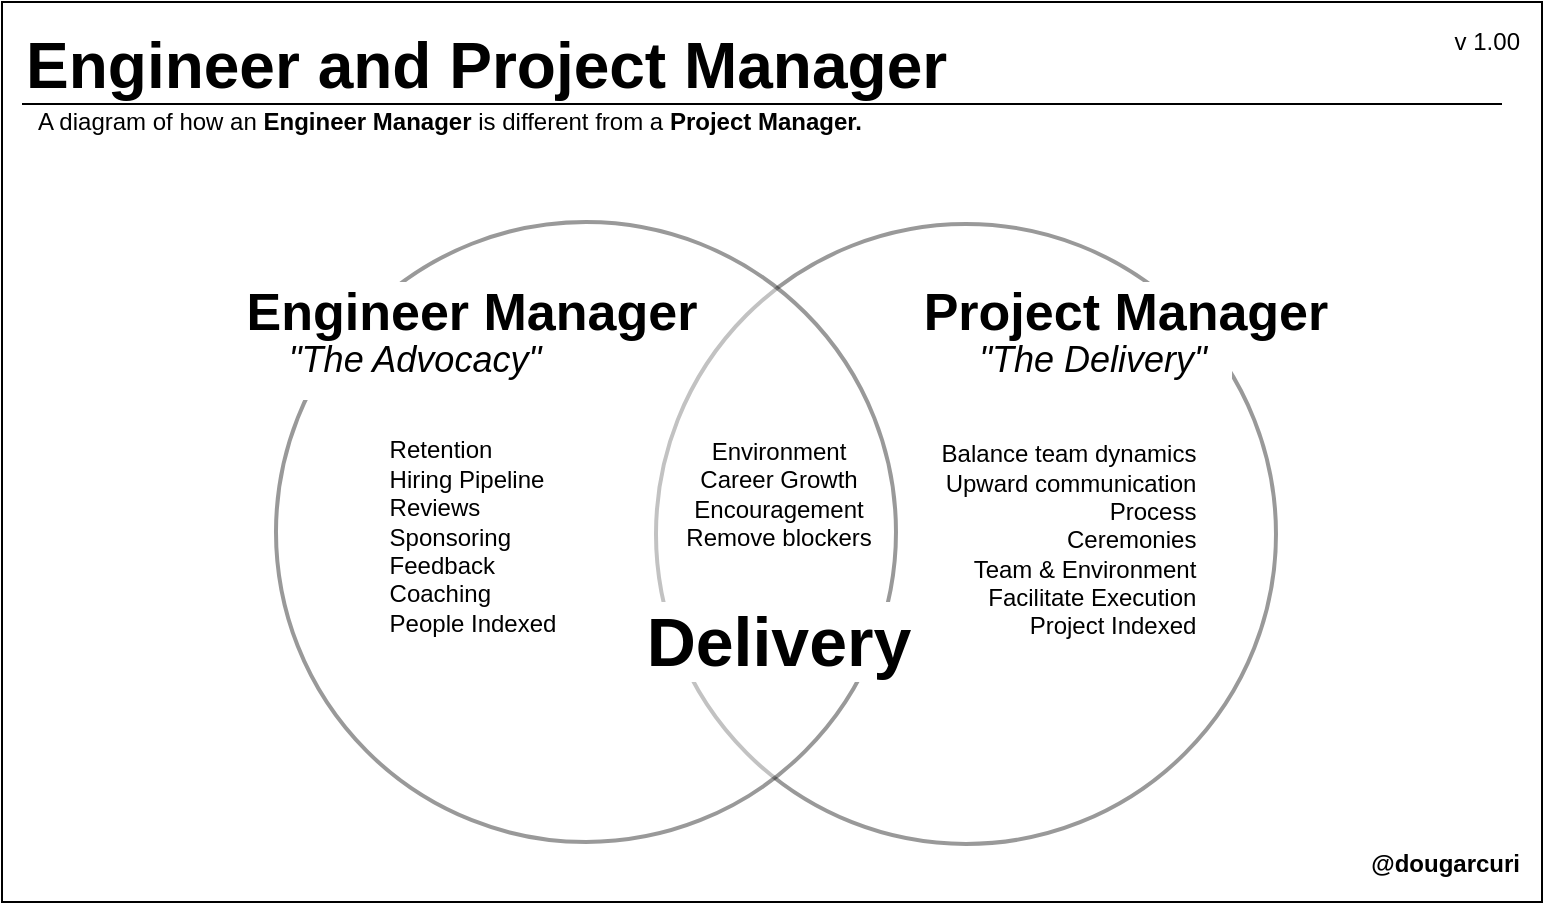 <mxfile version="21.5.0" type="device">
  <diagram name="skills-rep-side" id="MHWd3YjjwrItnfDWymt-">
    <mxGraphModel dx="350" dy="837" grid="1" gridSize="10" guides="1" tooltips="1" connect="1" arrows="1" fold="1" page="1" pageScale="1" pageWidth="850" pageHeight="1100" background="#ffffff" math="0" shadow="0">
      <root>
        <mxCell id="oUjT0-91Q0FkJpxIbzf2-0" />
        <mxCell id="oUjT0-91Q0FkJpxIbzf2-1" parent="oUjT0-91Q0FkJpxIbzf2-0" />
        <mxCell id="oUjT0-91Q0FkJpxIbzf2-2" value="" style="rounded=0;whiteSpace=wrap;html=1;align=center;fillColor=none;" parent="oUjT0-91Q0FkJpxIbzf2-1" vertex="1">
          <mxGeometry x="60" y="120" width="770" height="450" as="geometry" />
        </mxCell>
        <mxCell id="oUjT0-91Q0FkJpxIbzf2-3" value="&lt;b&gt;&lt;font style=&quot;font-size: 32px;&quot;&gt;Engineer and Project Manager&lt;/font&gt;&lt;/b&gt;" style="text;html=1;resizable=0;points=[];autosize=1;align=left;verticalAlign=top;spacingTop=-4;" parent="oUjT0-91Q0FkJpxIbzf2-1" vertex="1">
          <mxGeometry x="70" y="130" width="480" height="50" as="geometry" />
        </mxCell>
        <mxCell id="oUjT0-91Q0FkJpxIbzf2-4" value="&amp;nbsp; A diagram of how an&lt;b&gt; Engineer Manager&lt;/b&gt; is different&amp;nbsp;from a &lt;b&gt;Project Manager.&lt;/b&gt;" style="text;html=1;resizable=0;points=[];align=left;verticalAlign=middle;labelBackgroundColor=#ffffff;" parent="oUjT0-91Q0FkJpxIbzf2-1" vertex="1" connectable="0">
          <mxGeometry x="69.997" y="179.995" as="geometry" />
        </mxCell>
        <mxCell id="oUjT0-91Q0FkJpxIbzf2-5" value="@dougarcuri" style="text;html=1;align=right;verticalAlign=middle;resizable=0;points=[];;autosize=1;fontStyle=1" parent="oUjT0-91Q0FkJpxIbzf2-1" vertex="1">
          <mxGeometry x="730" y="541.0" width="90" height="20" as="geometry" />
        </mxCell>
        <mxCell id="oUjT0-91Q0FkJpxIbzf2-6" value="v 1.00" style="text;html=1;align=right;verticalAlign=middle;resizable=0;points=[];;autosize=1;" parent="oUjT0-91Q0FkJpxIbzf2-1" vertex="1">
          <mxGeometry x="770" y="130" width="50" height="20" as="geometry" />
        </mxCell>
        <mxCell id="dE7qI7JHcUCAQGgcLiXu-0" value="" style="group;fillColor=none;" parent="oUjT0-91Q0FkJpxIbzf2-1" vertex="1" connectable="0">
          <mxGeometry x="180" y="229.997" width="609.997" height="311.0" as="geometry" />
        </mxCell>
        <mxCell id="oUjT0-91Q0FkJpxIbzf2-8" value="" style="ellipse;whiteSpace=wrap;html=1;aspect=fixed;opacity=40;align=right;rotation=90;strokeWidth=2;" parent="dE7qI7JHcUCAQGgcLiXu-0" vertex="1">
          <mxGeometry x="206.997" y="1" width="310" height="310" as="geometry" />
        </mxCell>
        <mxCell id="oUjT0-91Q0FkJpxIbzf2-10" value="" style="ellipse;whiteSpace=wrap;html=1;aspect=fixed;opacity=40;align=right;rotation=90;strokeWidth=2;" parent="dE7qI7JHcUCAQGgcLiXu-0" vertex="1">
          <mxGeometry x="16.997" width="310" height="310" as="geometry" />
        </mxCell>
        <mxCell id="oUjT0-91Q0FkJpxIbzf2-11" value="Delivery" style="text;html=1;strokeColor=none;fillColor=default;align=center;verticalAlign=middle;whiteSpace=wrap;rounded=0;labelBackgroundColor=none;fontSize=34;fontColor=#000000;rotation=0;fontStyle=1" parent="dE7qI7JHcUCAQGgcLiXu-0" vertex="1">
          <mxGeometry x="189.5" y="190" width="157" height="40" as="geometry" />
        </mxCell>
        <mxCell id="oUjT0-91Q0FkJpxIbzf2-12" value="&lt;p style=&quot;line-height: 1.2; margin-top: 0pt; margin-bottom: 0pt;&quot; dir=&quot;ltr&quot;&gt;&lt;/p&gt;&lt;p style=&quot;line-height: 1.2; margin-top: 0pt; margin-bottom: 0pt;&quot; dir=&quot;ltr&quot;&gt;&lt;/p&gt;&lt;p style=&quot;line-height: 1.2; margin-top: 0pt; margin-bottom: 0pt;&quot; dir=&quot;ltr&quot;&gt;&lt;/p&gt;&lt;p style=&quot;line-height: 1.2; margin-top: 0pt; margin-bottom: 0pt;&quot; dir=&quot;ltr&quot;&gt;&lt;/p&gt;&lt;p style=&quot;line-height: 1.2; margin-top: 0pt; margin-bottom: 0pt;&quot; dir=&quot;ltr&quot;&gt;&lt;/p&gt;&lt;p style=&quot;line-height: 1.2; margin-top: 0pt; margin-bottom: 0pt;&quot; dir=&quot;ltr&quot;&gt;&lt;/p&gt;&lt;p style=&quot;line-height: 1.2; margin-top: 0pt; margin-bottom: 0pt;&quot; dir=&quot;ltr&quot;&gt;&lt;/p&gt;&lt;p style=&quot;text-align: left; line-height: 1.2; margin-top: 0pt; margin-bottom: 0pt;&quot; dir=&quot;ltr&quot;&gt;&lt;font style=&quot;font-size: 12px;&quot;&gt;&lt;br&gt;&lt;/font&gt;&lt;/p&gt;&lt;span style=&quot;font-family: Calibri, sans-serif; background-color: transparent; font-variant-numeric: normal; font-variant-east-asian: normal; font-variant-alternates: normal; font-variant-position: normal; vertical-align: baseline;&quot;&gt;&lt;div style=&quot;text-align: left;&quot;&gt;&lt;span style=&quot;background-color: transparent;&quot;&gt;Retention&lt;/span&gt;&lt;/div&gt;&lt;/span&gt;&lt;span style=&quot;font-family: Calibri, sans-serif; background-color: transparent; font-variant-numeric: normal; font-variant-east-asian: normal; font-variant-alternates: normal; font-variant-position: normal; vertical-align: baseline;&quot;&gt;&lt;div style=&quot;text-align: left;&quot;&gt;&lt;span style=&quot;background-color: transparent;&quot;&gt;Hiring Pipeline&lt;/span&gt;&lt;/div&gt;&lt;/span&gt;&lt;span style=&quot;font-family: Calibri, sans-serif; background-color: transparent; font-variant-numeric: normal; font-variant-east-asian: normal; font-variant-alternates: normal; font-variant-position: normal; vertical-align: baseline;&quot;&gt;&lt;div style=&quot;text-align: left;&quot;&gt;&lt;span style=&quot;background-color: transparent;&quot;&gt;Reviews&lt;/span&gt;&lt;/div&gt;&lt;/span&gt;&lt;span style=&quot;font-family: Calibri, sans-serif; background-color: transparent; font-variant-numeric: normal; font-variant-east-asian: normal; font-variant-alternates: normal; font-variant-position: normal; vertical-align: baseline;&quot;&gt;&lt;div style=&quot;text-align: left;&quot;&gt;&lt;span style=&quot;background-color: transparent;&quot;&gt;Sponsoring&lt;/span&gt;&lt;/div&gt;&lt;/span&gt;&lt;span style=&quot;font-family: Calibri, sans-serif; background-color: transparent; font-variant-numeric: normal; font-variant-east-asian: normal; font-variant-alternates: normal; font-variant-position: normal; vertical-align: baseline;&quot;&gt;&lt;div style=&quot;text-align: left;&quot;&gt;&lt;span style=&quot;background-color: transparent;&quot;&gt;Feedback&lt;/span&gt;&lt;/div&gt;&lt;/span&gt;&lt;span style=&quot;font-family: Calibri, sans-serif; background-color: transparent; font-variant-numeric: normal; font-variant-east-asian: normal; font-variant-alternates: normal; font-variant-position: normal; vertical-align: baseline;&quot;&gt;&lt;div style=&quot;text-align: left;&quot;&gt;&lt;span style=&quot;background-color: transparent;&quot;&gt;Coaching&lt;/span&gt;&lt;/div&gt;&lt;/span&gt;&lt;span style=&quot;font-family: Calibri, sans-serif; background-color: transparent; font-variant-numeric: normal; font-variant-east-asian: normal; font-variant-alternates: normal; font-variant-position: normal; vertical-align: baseline;&quot;&gt;&lt;div style=&quot;text-align: left;&quot;&gt;&lt;span style=&quot;background-color: transparent;&quot;&gt;People Indexed&lt;/span&gt;&lt;/div&gt;&lt;/span&gt;&lt;p&gt;&lt;/p&gt;&lt;span id=&quot;docs-internal-guid-f8f91cb1-7fff-f952-4215-82bd4a0a5b76&quot;&gt;&lt;div style=&quot;text-align: left;&quot;&gt;&lt;/div&gt;&lt;/span&gt;" style="text;html=1;align=center;verticalAlign=middle;resizable=0;points=[];autosize=1;strokeColor=none;fillColor=none;rotation=0;" parent="dE7qI7JHcUCAQGgcLiXu-0" vertex="1">
          <mxGeometry x="59.997" y="86" width="110" height="140" as="geometry" />
        </mxCell>
        <mxCell id="oUjT0-91Q0FkJpxIbzf2-14" value="Environment&lt;br&gt;Career Growth&lt;br&gt;Encouragement&lt;br&gt;Remove blockers" style="text;html=1;align=center;verticalAlign=middle;resizable=0;points=[];autosize=1;strokeColor=none;fillColor=none;rotation=0;" parent="dE7qI7JHcUCAQGgcLiXu-0" vertex="1">
          <mxGeometry x="207.997" y="101" width="120" height="70" as="geometry" />
        </mxCell>
        <mxCell id="oUjT0-91Q0FkJpxIbzf2-15" value="&lt;p style=&quot;line-height: 1.2; margin-top: 0pt; margin-bottom: 0pt;&quot; dir=&quot;ltr&quot;&gt;&lt;/p&gt;&lt;p style=&quot;line-height: 1.2; margin-top: 0pt; margin-bottom: 0pt;&quot; dir=&quot;ltr&quot;&gt;&lt;/p&gt;&lt;p style=&quot;line-height: 1.2; margin-top: 0pt; margin-bottom: 0pt;&quot; dir=&quot;ltr&quot;&gt;&lt;/p&gt;&lt;p style=&quot;line-height: 1.2; margin-top: 0pt; margin-bottom: 0pt;&quot; dir=&quot;ltr&quot;&gt;&lt;/p&gt;&lt;p style=&quot;line-height: 1.2; margin-top: 0pt; margin-bottom: 0pt;&quot; dir=&quot;ltr&quot;&gt;&lt;/p&gt;&lt;p style=&quot;line-height: 1.2; margin-top: 0pt; margin-bottom: 0pt;&quot; dir=&quot;ltr&quot;&gt;&lt;/p&gt;&lt;p style=&quot;line-height: 1.2; margin-top: 0pt; margin-bottom: 0pt;&quot; dir=&quot;ltr&quot;&gt;&lt;/p&gt;&lt;div&gt;&lt;/div&gt;&lt;span style=&quot;font-family: Calibri, sans-serif; background-color: transparent; font-variant-numeric: normal; font-variant-east-asian: normal; font-variant-alternates: normal; font-variant-position: normal; vertical-align: baseline;&quot;&gt;&lt;div style=&quot;text-align: right;&quot;&gt;&lt;span style=&quot;background-color: transparent;&quot;&gt;Balance team dynamics&lt;/span&gt;&lt;/div&gt;&lt;/span&gt;&lt;span style=&quot;font-family: Calibri, sans-serif; background-color: transparent; font-variant-numeric: normal; font-variant-east-asian: normal; font-variant-alternates: normal; font-variant-position: normal; vertical-align: baseline;&quot;&gt;&lt;div style=&quot;text-align: right;&quot;&gt;&lt;span style=&quot;background-color: transparent;&quot;&gt;Upward communication&lt;/span&gt;&lt;/div&gt;&lt;/span&gt;&lt;span style=&quot;font-family: Calibri, sans-serif; background-color: transparent; font-variant-numeric: normal; font-variant-east-asian: normal; font-variant-alternates: normal; font-variant-position: normal; vertical-align: baseline;&quot;&gt;&lt;div style=&quot;text-align: right;&quot;&gt;&lt;span style=&quot;background-color: transparent;&quot;&gt;Process&lt;/span&gt;&lt;/div&gt;&lt;/span&gt;&lt;span style=&quot;font-family: Calibri, sans-serif; background-color: transparent; font-variant-numeric: normal; font-variant-east-asian: normal; font-variant-alternates: normal; font-variant-position: normal; vertical-align: baseline;&quot;&gt;&lt;div style=&quot;text-align: right;&quot;&gt;&lt;span style=&quot;background-color: transparent;&quot;&gt;Ceremonies&lt;/span&gt;&lt;/div&gt;&lt;/span&gt;&lt;span style=&quot;font-family: Calibri, sans-serif; background-color: transparent; font-variant-numeric: normal; font-variant-east-asian: normal; font-variant-alternates: normal; font-variant-position: normal; vertical-align: baseline;&quot;&gt;&lt;div style=&quot;text-align: right;&quot;&gt;&lt;span style=&quot;background-color: transparent;&quot;&gt;Team &amp;amp; Environment&lt;/span&gt;&lt;/div&gt;&lt;/span&gt;&lt;span style=&quot;font-family: Calibri, sans-serif; background-color: transparent; font-variant-numeric: normal; font-variant-east-asian: normal; font-variant-alternates: normal; font-variant-position: normal; vertical-align: baseline;&quot;&gt;&lt;div style=&quot;text-align: right;&quot;&gt;&lt;span style=&quot;background-color: transparent;&quot;&gt;Facilitate Execution&lt;/span&gt;&lt;/div&gt;&lt;/span&gt;&lt;span style=&quot;font-family: Calibri, sans-serif; background-color: transparent; font-variant-numeric: normal; font-variant-east-asian: normal; font-variant-alternates: normal; font-variant-position: normal; vertical-align: baseline;&quot;&gt;&lt;div style=&quot;text-align: right;&quot;&gt;&lt;span style=&quot;background-color: transparent;&quot;&gt;Project Indexed&lt;/span&gt;&lt;/div&gt;&lt;/span&gt;&lt;p&gt;&lt;/p&gt;&lt;font style=&quot;font-size: 12px;&quot;&gt;&lt;div style=&quot;text-align: right;&quot;&gt;&lt;/div&gt;&lt;span id=&quot;docs-internal-guid-825a013e-7fff-d448-8ae5-689d9141e04f&quot;&gt;&lt;/span&gt;&lt;/font&gt;" style="text;html=1;align=center;verticalAlign=middle;resizable=0;points=[];autosize=1;strokeColor=none;fillColor=none;rotation=0;" parent="dE7qI7JHcUCAQGgcLiXu-0" vertex="1">
          <mxGeometry x="337.997" y="100" width="150" height="130" as="geometry" />
        </mxCell>
        <mxCell id="oUjT0-91Q0FkJpxIbzf2-19" value="&lt;i&gt;&lt;font&gt;&quot;The Advocacy&quot;&lt;/font&gt;&lt;/i&gt;" style="text;html=1;align=center;verticalAlign=middle;resizable=0;points=[];autosize=1;strokeColor=none;fillColor=default;fontSize=18;fontColor=#000000;rotation=0;" parent="dE7qI7JHcUCAQGgcLiXu-0" vertex="1">
          <mxGeometry x="11.42" y="49.003" width="150" height="40" as="geometry" />
        </mxCell>
        <mxCell id="oUjT0-91Q0FkJpxIbzf2-17" value="" style="group;rotation=0;" parent="dE7qI7JHcUCAQGgcLiXu-0" vertex="1" connectable="0">
          <mxGeometry y="30.003" width="230" height="53.999" as="geometry" />
        </mxCell>
        <mxCell id="oUjT0-91Q0FkJpxIbzf2-18" value="&lt;font style=&quot;font-size: 26px;&quot;&gt;Engineer Manager&lt;/font&gt;" style="text;html=1;strokeColor=none;fillColor=default;align=center;verticalAlign=middle;whiteSpace=wrap;rounded=0;labelBackgroundColor=none;fontSize=26;fontColor=#000000;rotation=0;fontStyle=1" parent="oUjT0-91Q0FkJpxIbzf2-17" vertex="1">
          <mxGeometry width="230" height="30" as="geometry" />
        </mxCell>
        <mxCell id="MEUwHFOiCIK7g4VfZEpr-1" value="&lt;i&gt;&lt;font&gt;&quot;The Delivery&quot;&lt;/font&gt;&lt;/i&gt;" style="text;html=1;align=center;verticalAlign=middle;resizable=0;points=[];autosize=1;strokeColor=none;fillColor=default;fontSize=18;fontColor=#000000;rotation=0;" vertex="1" parent="dE7qI7JHcUCAQGgcLiXu-0">
          <mxGeometry x="355" y="49.003" width="140" height="40" as="geometry" />
        </mxCell>
        <mxCell id="MEUwHFOiCIK7g4VfZEpr-2" value="" style="group;rotation=0;" vertex="1" connectable="0" parent="dE7qI7JHcUCAQGgcLiXu-0">
          <mxGeometry x="327" y="30.003" width="230" height="53.999" as="geometry" />
        </mxCell>
        <mxCell id="MEUwHFOiCIK7g4VfZEpr-3" value="&lt;font style=&quot;font-size: 26px;&quot;&gt;Project Manager&lt;/font&gt;" style="text;html=1;strokeColor=none;fillColor=default;align=center;verticalAlign=middle;whiteSpace=wrap;rounded=0;labelBackgroundColor=none;fontSize=26;fontColor=#000000;rotation=0;fontStyle=1" vertex="1" parent="MEUwHFOiCIK7g4VfZEpr-2">
          <mxGeometry width="230" height="30" as="geometry" />
        </mxCell>
        <mxCell id="CFaiManVZaAXfIuaHNWG-0" value="" style="endArrow=none;html=1;rounded=0;" parent="oUjT0-91Q0FkJpxIbzf2-1" edge="1">
          <mxGeometry width="50" height="50" relative="1" as="geometry">
            <mxPoint x="70" y="171" as="sourcePoint" />
            <mxPoint x="810" y="171" as="targetPoint" />
          </mxGeometry>
        </mxCell>
      </root>
    </mxGraphModel>
  </diagram>
</mxfile>
